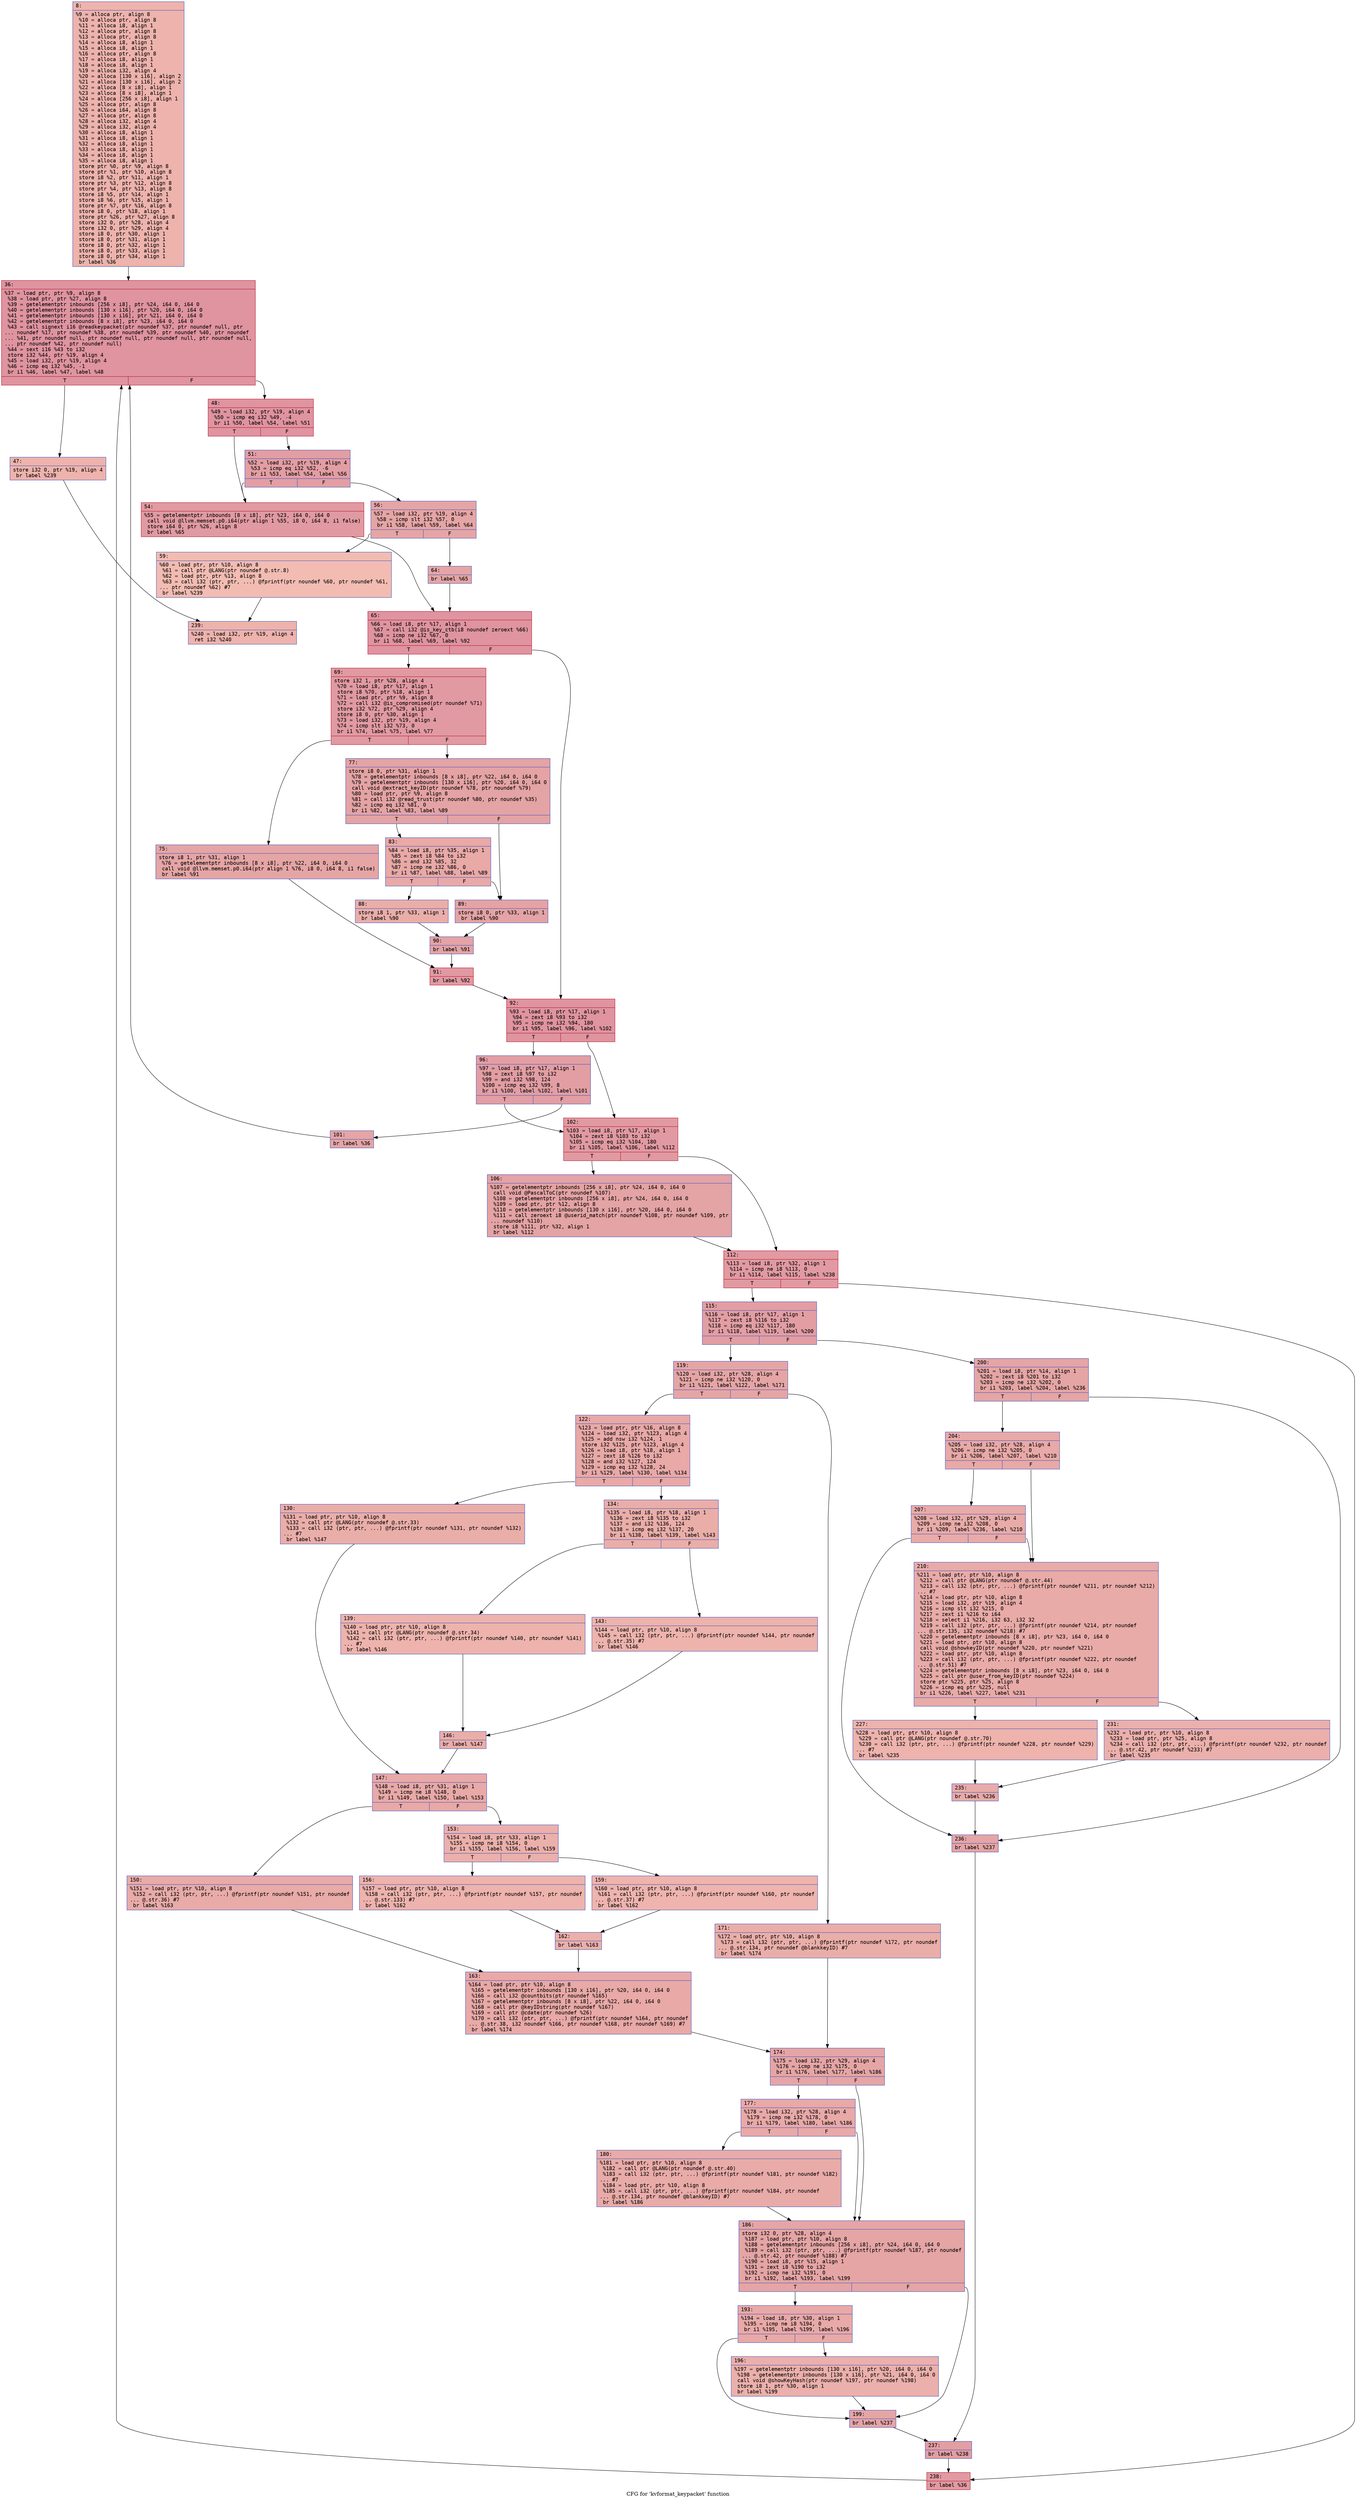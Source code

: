 digraph "CFG for 'kvformat_keypacket' function" {
	label="CFG for 'kvformat_keypacket' function";

	Node0x6000011ef0c0 [shape=record,color="#3d50c3ff", style=filled, fillcolor="#d6524470" fontname="Courier",label="{8:\l|  %9 = alloca ptr, align 8\l  %10 = alloca ptr, align 8\l  %11 = alloca i8, align 1\l  %12 = alloca ptr, align 8\l  %13 = alloca ptr, align 8\l  %14 = alloca i8, align 1\l  %15 = alloca i8, align 1\l  %16 = alloca ptr, align 8\l  %17 = alloca i8, align 1\l  %18 = alloca i8, align 1\l  %19 = alloca i32, align 4\l  %20 = alloca [130 x i16], align 2\l  %21 = alloca [130 x i16], align 2\l  %22 = alloca [8 x i8], align 1\l  %23 = alloca [8 x i8], align 1\l  %24 = alloca [256 x i8], align 1\l  %25 = alloca ptr, align 8\l  %26 = alloca i64, align 8\l  %27 = alloca ptr, align 8\l  %28 = alloca i32, align 4\l  %29 = alloca i32, align 4\l  %30 = alloca i8, align 1\l  %31 = alloca i8, align 1\l  %32 = alloca i8, align 1\l  %33 = alloca i8, align 1\l  %34 = alloca i8, align 1\l  %35 = alloca i8, align 1\l  store ptr %0, ptr %9, align 8\l  store ptr %1, ptr %10, align 8\l  store i8 %2, ptr %11, align 1\l  store ptr %3, ptr %12, align 8\l  store ptr %4, ptr %13, align 8\l  store i8 %5, ptr %14, align 1\l  store i8 %6, ptr %15, align 1\l  store ptr %7, ptr %16, align 8\l  store i8 0, ptr %18, align 1\l  store ptr %26, ptr %27, align 8\l  store i32 0, ptr %28, align 4\l  store i32 0, ptr %29, align 4\l  store i8 0, ptr %30, align 1\l  store i8 0, ptr %31, align 1\l  store i8 0, ptr %32, align 1\l  store i8 0, ptr %33, align 1\l  store i8 0, ptr %34, align 1\l  br label %36\l}"];
	Node0x6000011ef0c0 -> Node0x6000011ef110[tooltip="8 -> 36\nProbability 100.00%" ];
	Node0x6000011ef110 [shape=record,color="#b70d28ff", style=filled, fillcolor="#b70d2870" fontname="Courier",label="{36:\l|  %37 = load ptr, ptr %9, align 8\l  %38 = load ptr, ptr %27, align 8\l  %39 = getelementptr inbounds [256 x i8], ptr %24, i64 0, i64 0\l  %40 = getelementptr inbounds [130 x i16], ptr %20, i64 0, i64 0\l  %41 = getelementptr inbounds [130 x i16], ptr %21, i64 0, i64 0\l  %42 = getelementptr inbounds [8 x i8], ptr %23, i64 0, i64 0\l  %43 = call signext i16 @readkeypacket(ptr noundef %37, ptr noundef null, ptr\l... noundef %17, ptr noundef %38, ptr noundef %39, ptr noundef %40, ptr noundef\l... %41, ptr noundef null, ptr noundef null, ptr noundef null, ptr noundef null,\l... ptr noundef %42, ptr noundef null)\l  %44 = sext i16 %43 to i32\l  store i32 %44, ptr %19, align 4\l  %45 = load i32, ptr %19, align 4\l  %46 = icmp eq i32 %45, -1\l  br i1 %46, label %47, label %48\l|{<s0>T|<s1>F}}"];
	Node0x6000011ef110:s0 -> Node0x6000011ef160[tooltip="36 -> 47\nProbability 3.12%" ];
	Node0x6000011ef110:s1 -> Node0x6000011ef1b0[tooltip="36 -> 48\nProbability 96.88%" ];
	Node0x6000011ef160 [shape=record,color="#3d50c3ff", style=filled, fillcolor="#d6524470" fontname="Courier",label="{47:\l|  store i32 0, ptr %19, align 4\l  br label %239\l}"];
	Node0x6000011ef160 -> Node0x6000011e82d0[tooltip="47 -> 239\nProbability 100.00%" ];
	Node0x6000011ef1b0 [shape=record,color="#b70d28ff", style=filled, fillcolor="#b70d2870" fontname="Courier",label="{48:\l|  %49 = load i32, ptr %19, align 4\l  %50 = icmp eq i32 %49, -4\l  br i1 %50, label %54, label %51\l|{<s0>T|<s1>F}}"];
	Node0x6000011ef1b0:s0 -> Node0x6000011ef250[tooltip="48 -> 54\nProbability 50.00%" ];
	Node0x6000011ef1b0:s1 -> Node0x6000011ef200[tooltip="48 -> 51\nProbability 50.00%" ];
	Node0x6000011ef200 [shape=record,color="#3d50c3ff", style=filled, fillcolor="#be242e70" fontname="Courier",label="{51:\l|  %52 = load i32, ptr %19, align 4\l  %53 = icmp eq i32 %52, -6\l  br i1 %53, label %54, label %56\l|{<s0>T|<s1>F}}"];
	Node0x6000011ef200:s0 -> Node0x6000011ef250[tooltip="51 -> 54\nProbability 50.00%" ];
	Node0x6000011ef200:s1 -> Node0x6000011ef2a0[tooltip="51 -> 56\nProbability 50.00%" ];
	Node0x6000011ef250 [shape=record,color="#b70d28ff", style=filled, fillcolor="#bb1b2c70" fontname="Courier",label="{54:\l|  %55 = getelementptr inbounds [8 x i8], ptr %23, i64 0, i64 0\l  call void @llvm.memset.p0.i64(ptr align 1 %55, i8 0, i64 8, i1 false)\l  store i64 0, ptr %26, align 8\l  br label %65\l}"];
	Node0x6000011ef250 -> Node0x6000011ef390[tooltip="54 -> 65\nProbability 100.00%" ];
	Node0x6000011ef2a0 [shape=record,color="#3d50c3ff", style=filled, fillcolor="#c5333470" fontname="Courier",label="{56:\l|  %57 = load i32, ptr %19, align 4\l  %58 = icmp slt i32 %57, 0\l  br i1 %58, label %59, label %64\l|{<s0>T|<s1>F}}"];
	Node0x6000011ef2a0:s0 -> Node0x6000011ef2f0[tooltip="56 -> 59\nProbability 3.12%" ];
	Node0x6000011ef2a0:s1 -> Node0x6000011ef340[tooltip="56 -> 64\nProbability 96.88%" ];
	Node0x6000011ef2f0 [shape=record,color="#3d50c3ff", style=filled, fillcolor="#e1675170" fontname="Courier",label="{59:\l|  %60 = load ptr, ptr %10, align 8\l  %61 = call ptr @LANG(ptr noundef @.str.8)\l  %62 = load ptr, ptr %13, align 8\l  %63 = call i32 (ptr, ptr, ...) @fprintf(ptr noundef %60, ptr noundef %61,\l... ptr noundef %62) #7\l  br label %239\l}"];
	Node0x6000011ef2f0 -> Node0x6000011e82d0[tooltip="59 -> 239\nProbability 100.00%" ];
	Node0x6000011ef340 [shape=record,color="#3d50c3ff", style=filled, fillcolor="#c5333470" fontname="Courier",label="{64:\l|  br label %65\l}"];
	Node0x6000011ef340 -> Node0x6000011ef390[tooltip="64 -> 65\nProbability 100.00%" ];
	Node0x6000011ef390 [shape=record,color="#b70d28ff", style=filled, fillcolor="#b70d2870" fontname="Courier",label="{65:\l|  %66 = load i8, ptr %17, align 1\l  %67 = call i32 @is_key_ctb(i8 noundef zeroext %66)\l  %68 = icmp ne i32 %67, 0\l  br i1 %68, label %69, label %92\l|{<s0>T|<s1>F}}"];
	Node0x6000011ef390:s0 -> Node0x6000011ef3e0[tooltip="65 -> 69\nProbability 62.50%" ];
	Node0x6000011ef390:s1 -> Node0x6000011ef660[tooltip="65 -> 92\nProbability 37.50%" ];
	Node0x6000011ef3e0 [shape=record,color="#b70d28ff", style=filled, fillcolor="#bb1b2c70" fontname="Courier",label="{69:\l|  store i32 1, ptr %28, align 4\l  %70 = load i8, ptr %17, align 1\l  store i8 %70, ptr %18, align 1\l  %71 = load ptr, ptr %9, align 8\l  %72 = call i32 @is_compromised(ptr noundef %71)\l  store i32 %72, ptr %29, align 4\l  store i8 0, ptr %30, align 1\l  %73 = load i32, ptr %19, align 4\l  %74 = icmp slt i32 %73, 0\l  br i1 %74, label %75, label %77\l|{<s0>T|<s1>F}}"];
	Node0x6000011ef3e0:s0 -> Node0x6000011ef430[tooltip="69 -> 75\nProbability 37.50%" ];
	Node0x6000011ef3e0:s1 -> Node0x6000011ef480[tooltip="69 -> 77\nProbability 62.50%" ];
	Node0x6000011ef430 [shape=record,color="#3d50c3ff", style=filled, fillcolor="#c5333470" fontname="Courier",label="{75:\l|  store i8 1, ptr %31, align 1\l  %76 = getelementptr inbounds [8 x i8], ptr %22, i64 0, i64 0\l  call void @llvm.memset.p0.i64(ptr align 1 %76, i8 0, i64 8, i1 false)\l  br label %91\l}"];
	Node0x6000011ef430 -> Node0x6000011ef610[tooltip="75 -> 91\nProbability 100.00%" ];
	Node0x6000011ef480 [shape=record,color="#3d50c3ff", style=filled, fillcolor="#c32e3170" fontname="Courier",label="{77:\l|  store i8 0, ptr %31, align 1\l  %78 = getelementptr inbounds [8 x i8], ptr %22, i64 0, i64 0\l  %79 = getelementptr inbounds [130 x i16], ptr %20, i64 0, i64 0\l  call void @extract_keyID(ptr noundef %78, ptr noundef %79)\l  %80 = load ptr, ptr %9, align 8\l  %81 = call i32 @read_trust(ptr noundef %80, ptr noundef %35)\l  %82 = icmp eq i32 %81, 0\l  br i1 %82, label %83, label %89\l|{<s0>T|<s1>F}}"];
	Node0x6000011ef480:s0 -> Node0x6000011ef4d0[tooltip="77 -> 83\nProbability 37.50%" ];
	Node0x6000011ef480:s1 -> Node0x6000011ef570[tooltip="77 -> 89\nProbability 62.50%" ];
	Node0x6000011ef4d0 [shape=record,color="#3d50c3ff", style=filled, fillcolor="#ca3b3770" fontname="Courier",label="{83:\l|  %84 = load i8, ptr %35, align 1\l  %85 = zext i8 %84 to i32\l  %86 = and i32 %85, 32\l  %87 = icmp ne i32 %86, 0\l  br i1 %87, label %88, label %89\l|{<s0>T|<s1>F}}"];
	Node0x6000011ef4d0:s0 -> Node0x6000011ef520[tooltip="83 -> 88\nProbability 50.00%" ];
	Node0x6000011ef4d0:s1 -> Node0x6000011ef570[tooltip="83 -> 89\nProbability 50.00%" ];
	Node0x6000011ef520 [shape=record,color="#3d50c3ff", style=filled, fillcolor="#d0473d70" fontname="Courier",label="{88:\l|  store i8 1, ptr %33, align 1\l  br label %90\l}"];
	Node0x6000011ef520 -> Node0x6000011ef5c0[tooltip="88 -> 90\nProbability 100.00%" ];
	Node0x6000011ef570 [shape=record,color="#3d50c3ff", style=filled, fillcolor="#c32e3170" fontname="Courier",label="{89:\l|  store i8 0, ptr %33, align 1\l  br label %90\l}"];
	Node0x6000011ef570 -> Node0x6000011ef5c0[tooltip="89 -> 90\nProbability 100.00%" ];
	Node0x6000011ef5c0 [shape=record,color="#3d50c3ff", style=filled, fillcolor="#c32e3170" fontname="Courier",label="{90:\l|  br label %91\l}"];
	Node0x6000011ef5c0 -> Node0x6000011ef610[tooltip="90 -> 91\nProbability 100.00%" ];
	Node0x6000011ef610 [shape=record,color="#b70d28ff", style=filled, fillcolor="#bb1b2c70" fontname="Courier",label="{91:\l|  br label %92\l}"];
	Node0x6000011ef610 -> Node0x6000011ef660[tooltip="91 -> 92\nProbability 100.00%" ];
	Node0x6000011ef660 [shape=record,color="#b70d28ff", style=filled, fillcolor="#b70d2870" fontname="Courier",label="{92:\l|  %93 = load i8, ptr %17, align 1\l  %94 = zext i8 %93 to i32\l  %95 = icmp ne i32 %94, 180\l  br i1 %95, label %96, label %102\l|{<s0>T|<s1>F}}"];
	Node0x6000011ef660:s0 -> Node0x6000011ef6b0[tooltip="92 -> 96\nProbability 50.00%" ];
	Node0x6000011ef660:s1 -> Node0x6000011ef750[tooltip="92 -> 102\nProbability 50.00%" ];
	Node0x6000011ef6b0 [shape=record,color="#3d50c3ff", style=filled, fillcolor="#be242e70" fontname="Courier",label="{96:\l|  %97 = load i8, ptr %17, align 1\l  %98 = zext i8 %97 to i32\l  %99 = and i32 %98, 124\l  %100 = icmp eq i32 %99, 8\l  br i1 %100, label %102, label %101\l|{<s0>T|<s1>F}}"];
	Node0x6000011ef6b0:s0 -> Node0x6000011ef750[tooltip="96 -> 102\nProbability 50.00%" ];
	Node0x6000011ef6b0:s1 -> Node0x6000011ef700[tooltip="96 -> 101\nProbability 50.00%" ];
	Node0x6000011ef700 [shape=record,color="#3d50c3ff", style=filled, fillcolor="#c5333470" fontname="Courier",label="{101:\l|  br label %36\l}"];
	Node0x6000011ef700 -> Node0x6000011ef110[tooltip="101 -> 36\nProbability 100.00%" ];
	Node0x6000011ef750 [shape=record,color="#b70d28ff", style=filled, fillcolor="#bb1b2c70" fontname="Courier",label="{102:\l|  %103 = load i8, ptr %17, align 1\l  %104 = zext i8 %103 to i32\l  %105 = icmp eq i32 %104, 180\l  br i1 %105, label %106, label %112\l|{<s0>T|<s1>F}}"];
	Node0x6000011ef750:s0 -> Node0x6000011ef7a0[tooltip="102 -> 106\nProbability 50.00%" ];
	Node0x6000011ef750:s1 -> Node0x6000011ef7f0[tooltip="102 -> 112\nProbability 50.00%" ];
	Node0x6000011ef7a0 [shape=record,color="#3d50c3ff", style=filled, fillcolor="#c32e3170" fontname="Courier",label="{106:\l|  %107 = getelementptr inbounds [256 x i8], ptr %24, i64 0, i64 0\l  call void @PascalToC(ptr noundef %107)\l  %108 = getelementptr inbounds [256 x i8], ptr %24, i64 0, i64 0\l  %109 = load ptr, ptr %12, align 8\l  %110 = getelementptr inbounds [130 x i16], ptr %20, i64 0, i64 0\l  %111 = call zeroext i8 @userid_match(ptr noundef %108, ptr noundef %109, ptr\l... noundef %110)\l  store i8 %111, ptr %32, align 1\l  br label %112\l}"];
	Node0x6000011ef7a0 -> Node0x6000011ef7f0[tooltip="106 -> 112\nProbability 100.00%" ];
	Node0x6000011ef7f0 [shape=record,color="#b70d28ff", style=filled, fillcolor="#bb1b2c70" fontname="Courier",label="{112:\l|  %113 = load i8, ptr %32, align 1\l  %114 = icmp ne i8 %113, 0\l  br i1 %114, label %115, label %238\l|{<s0>T|<s1>F}}"];
	Node0x6000011ef7f0:s0 -> Node0x6000011ef840[tooltip="112 -> 115\nProbability 62.50%" ];
	Node0x6000011ef7f0:s1 -> Node0x6000011e8280[tooltip="112 -> 238\nProbability 37.50%" ];
	Node0x6000011ef840 [shape=record,color="#3d50c3ff", style=filled, fillcolor="#be242e70" fontname="Courier",label="{115:\l|  %116 = load i8, ptr %17, align 1\l  %117 = zext i8 %116 to i32\l  %118 = icmp eq i32 %117, 180\l  br i1 %118, label %119, label %200\l|{<s0>T|<s1>F}}"];
	Node0x6000011ef840:s0 -> Node0x6000011ef890[tooltip="115 -> 119\nProbability 50.00%" ];
	Node0x6000011ef840:s1 -> Node0x6000011eff70[tooltip="115 -> 200\nProbability 50.00%" ];
	Node0x6000011ef890 [shape=record,color="#3d50c3ff", style=filled, fillcolor="#c5333470" fontname="Courier",label="{119:\l|  %120 = load i32, ptr %28, align 4\l  %121 = icmp ne i32 %120, 0\l  br i1 %121, label %122, label %171\l|{<s0>T|<s1>F}}"];
	Node0x6000011ef890:s0 -> Node0x6000011ef8e0[tooltip="119 -> 122\nProbability 62.50%" ];
	Node0x6000011ef890:s1 -> Node0x6000011efcf0[tooltip="119 -> 171\nProbability 37.50%" ];
	Node0x6000011ef8e0 [shape=record,color="#3d50c3ff", style=filled, fillcolor="#ca3b3770" fontname="Courier",label="{122:\l|  %123 = load ptr, ptr %16, align 8\l  %124 = load i32, ptr %123, align 4\l  %125 = add nsw i32 %124, 1\l  store i32 %125, ptr %123, align 4\l  %126 = load i8, ptr %18, align 1\l  %127 = zext i8 %126 to i32\l  %128 = and i32 %127, 124\l  %129 = icmp eq i32 %128, 24\l  br i1 %129, label %130, label %134\l|{<s0>T|<s1>F}}"];
	Node0x6000011ef8e0:s0 -> Node0x6000011ef930[tooltip="122 -> 130\nProbability 50.00%" ];
	Node0x6000011ef8e0:s1 -> Node0x6000011ef980[tooltip="122 -> 134\nProbability 50.00%" ];
	Node0x6000011ef930 [shape=record,color="#3d50c3ff", style=filled, fillcolor="#d0473d70" fontname="Courier",label="{130:\l|  %131 = load ptr, ptr %10, align 8\l  %132 = call ptr @LANG(ptr noundef @.str.33)\l  %133 = call i32 (ptr, ptr, ...) @fprintf(ptr noundef %131, ptr noundef %132)\l... #7\l  br label %147\l}"];
	Node0x6000011ef930 -> Node0x6000011efac0[tooltip="130 -> 147\nProbability 100.00%" ];
	Node0x6000011ef980 [shape=record,color="#3d50c3ff", style=filled, fillcolor="#d0473d70" fontname="Courier",label="{134:\l|  %135 = load i8, ptr %18, align 1\l  %136 = zext i8 %135 to i32\l  %137 = and i32 %136, 124\l  %138 = icmp eq i32 %137, 20\l  br i1 %138, label %139, label %143\l|{<s0>T|<s1>F}}"];
	Node0x6000011ef980:s0 -> Node0x6000011ef9d0[tooltip="134 -> 139\nProbability 50.00%" ];
	Node0x6000011ef980:s1 -> Node0x6000011efa20[tooltip="134 -> 143\nProbability 50.00%" ];
	Node0x6000011ef9d0 [shape=record,color="#3d50c3ff", style=filled, fillcolor="#d6524470" fontname="Courier",label="{139:\l|  %140 = load ptr, ptr %10, align 8\l  %141 = call ptr @LANG(ptr noundef @.str.34)\l  %142 = call i32 (ptr, ptr, ...) @fprintf(ptr noundef %140, ptr noundef %141)\l... #7\l  br label %146\l}"];
	Node0x6000011ef9d0 -> Node0x6000011efa70[tooltip="139 -> 146\nProbability 100.00%" ];
	Node0x6000011efa20 [shape=record,color="#3d50c3ff", style=filled, fillcolor="#d6524470" fontname="Courier",label="{143:\l|  %144 = load ptr, ptr %10, align 8\l  %145 = call i32 (ptr, ptr, ...) @fprintf(ptr noundef %144, ptr noundef\l... @.str.35) #7\l  br label %146\l}"];
	Node0x6000011efa20 -> Node0x6000011efa70[tooltip="143 -> 146\nProbability 100.00%" ];
	Node0x6000011efa70 [shape=record,color="#3d50c3ff", style=filled, fillcolor="#d0473d70" fontname="Courier",label="{146:\l|  br label %147\l}"];
	Node0x6000011efa70 -> Node0x6000011efac0[tooltip="146 -> 147\nProbability 100.00%" ];
	Node0x6000011efac0 [shape=record,color="#3d50c3ff", style=filled, fillcolor="#ca3b3770" fontname="Courier",label="{147:\l|  %148 = load i8, ptr %31, align 1\l  %149 = icmp ne i8 %148, 0\l  br i1 %149, label %150, label %153\l|{<s0>T|<s1>F}}"];
	Node0x6000011efac0:s0 -> Node0x6000011efb10[tooltip="147 -> 150\nProbability 62.50%" ];
	Node0x6000011efac0:s1 -> Node0x6000011efb60[tooltip="147 -> 153\nProbability 37.50%" ];
	Node0x6000011efb10 [shape=record,color="#3d50c3ff", style=filled, fillcolor="#cc403a70" fontname="Courier",label="{150:\l|  %151 = load ptr, ptr %10, align 8\l  %152 = call i32 (ptr, ptr, ...) @fprintf(ptr noundef %151, ptr noundef\l... @.str.36) #7\l  br label %163\l}"];
	Node0x6000011efb10 -> Node0x6000011efca0[tooltip="150 -> 163\nProbability 100.00%" ];
	Node0x6000011efb60 [shape=record,color="#3d50c3ff", style=filled, fillcolor="#d24b4070" fontname="Courier",label="{153:\l|  %154 = load i8, ptr %33, align 1\l  %155 = icmp ne i8 %154, 0\l  br i1 %155, label %156, label %159\l|{<s0>T|<s1>F}}"];
	Node0x6000011efb60:s0 -> Node0x6000011efbb0[tooltip="153 -> 156\nProbability 62.50%" ];
	Node0x6000011efb60:s1 -> Node0x6000011efc00[tooltip="153 -> 159\nProbability 37.50%" ];
	Node0x6000011efbb0 [shape=record,color="#3d50c3ff", style=filled, fillcolor="#d6524470" fontname="Courier",label="{156:\l|  %157 = load ptr, ptr %10, align 8\l  %158 = call i32 (ptr, ptr, ...) @fprintf(ptr noundef %157, ptr noundef\l... @.str.133) #7\l  br label %162\l}"];
	Node0x6000011efbb0 -> Node0x6000011efc50[tooltip="156 -> 162\nProbability 100.00%" ];
	Node0x6000011efc00 [shape=record,color="#3d50c3ff", style=filled, fillcolor="#d8564670" fontname="Courier",label="{159:\l|  %160 = load ptr, ptr %10, align 8\l  %161 = call i32 (ptr, ptr, ...) @fprintf(ptr noundef %160, ptr noundef\l... @.str.37) #7\l  br label %162\l}"];
	Node0x6000011efc00 -> Node0x6000011efc50[tooltip="159 -> 162\nProbability 100.00%" ];
	Node0x6000011efc50 [shape=record,color="#3d50c3ff", style=filled, fillcolor="#d24b4070" fontname="Courier",label="{162:\l|  br label %163\l}"];
	Node0x6000011efc50 -> Node0x6000011efca0[tooltip="162 -> 163\nProbability 100.00%" ];
	Node0x6000011efca0 [shape=record,color="#3d50c3ff", style=filled, fillcolor="#ca3b3770" fontname="Courier",label="{163:\l|  %164 = load ptr, ptr %10, align 8\l  %165 = getelementptr inbounds [130 x i16], ptr %20, i64 0, i64 0\l  %166 = call i32 @countbits(ptr noundef %165)\l  %167 = getelementptr inbounds [8 x i8], ptr %22, i64 0, i64 0\l  %168 = call ptr @keyIDstring(ptr noundef %167)\l  %169 = call ptr @cdate(ptr noundef %26)\l  %170 = call i32 (ptr, ptr, ...) @fprintf(ptr noundef %164, ptr noundef\l... @.str.38, i32 noundef %166, ptr noundef %168, ptr noundef %169) #7\l  br label %174\l}"];
	Node0x6000011efca0 -> Node0x6000011efd40[tooltip="163 -> 174\nProbability 100.00%" ];
	Node0x6000011efcf0 [shape=record,color="#3d50c3ff", style=filled, fillcolor="#d0473d70" fontname="Courier",label="{171:\l|  %172 = load ptr, ptr %10, align 8\l  %173 = call i32 (ptr, ptr, ...) @fprintf(ptr noundef %172, ptr noundef\l... @.str.134, ptr noundef @blankkeyID) #7\l  br label %174\l}"];
	Node0x6000011efcf0 -> Node0x6000011efd40[tooltip="171 -> 174\nProbability 100.00%" ];
	Node0x6000011efd40 [shape=record,color="#3d50c3ff", style=filled, fillcolor="#c5333470" fontname="Courier",label="{174:\l|  %175 = load i32, ptr %29, align 4\l  %176 = icmp ne i32 %175, 0\l  br i1 %176, label %177, label %186\l|{<s0>T|<s1>F}}"];
	Node0x6000011efd40:s0 -> Node0x6000011efd90[tooltip="174 -> 177\nProbability 62.50%" ];
	Node0x6000011efd40:s1 -> Node0x6000011efe30[tooltip="174 -> 186\nProbability 37.50%" ];
	Node0x6000011efd90 [shape=record,color="#3d50c3ff", style=filled, fillcolor="#ca3b3770" fontname="Courier",label="{177:\l|  %178 = load i32, ptr %28, align 4\l  %179 = icmp ne i32 %178, 0\l  br i1 %179, label %180, label %186\l|{<s0>T|<s1>F}}"];
	Node0x6000011efd90:s0 -> Node0x6000011efde0[tooltip="177 -> 180\nProbability 62.50%" ];
	Node0x6000011efd90:s1 -> Node0x6000011efe30[tooltip="177 -> 186\nProbability 37.50%" ];
	Node0x6000011efde0 [shape=record,color="#3d50c3ff", style=filled, fillcolor="#cc403a70" fontname="Courier",label="{180:\l|  %181 = load ptr, ptr %10, align 8\l  %182 = call ptr @LANG(ptr noundef @.str.40)\l  %183 = call i32 (ptr, ptr, ...) @fprintf(ptr noundef %181, ptr noundef %182)\l... #7\l  %184 = load ptr, ptr %10, align 8\l  %185 = call i32 (ptr, ptr, ...) @fprintf(ptr noundef %184, ptr noundef\l... @.str.134, ptr noundef @blankkeyID) #7\l  br label %186\l}"];
	Node0x6000011efde0 -> Node0x6000011efe30[tooltip="180 -> 186\nProbability 100.00%" ];
	Node0x6000011efe30 [shape=record,color="#3d50c3ff", style=filled, fillcolor="#c5333470" fontname="Courier",label="{186:\l|  store i32 0, ptr %28, align 4\l  %187 = load ptr, ptr %10, align 8\l  %188 = getelementptr inbounds [256 x i8], ptr %24, i64 0, i64 0\l  %189 = call i32 (ptr, ptr, ...) @fprintf(ptr noundef %187, ptr noundef\l... @.str.42, ptr noundef %188) #7\l  %190 = load i8, ptr %15, align 1\l  %191 = zext i8 %190 to i32\l  %192 = icmp ne i32 %191, 0\l  br i1 %192, label %193, label %199\l|{<s0>T|<s1>F}}"];
	Node0x6000011efe30:s0 -> Node0x6000011efe80[tooltip="186 -> 193\nProbability 62.50%" ];
	Node0x6000011efe30:s1 -> Node0x6000011eff20[tooltip="186 -> 199\nProbability 37.50%" ];
	Node0x6000011efe80 [shape=record,color="#3d50c3ff", style=filled, fillcolor="#ca3b3770" fontname="Courier",label="{193:\l|  %194 = load i8, ptr %30, align 1\l  %195 = icmp ne i8 %194, 0\l  br i1 %195, label %199, label %196\l|{<s0>T|<s1>F}}"];
	Node0x6000011efe80:s0 -> Node0x6000011eff20[tooltip="193 -> 199\nProbability 62.50%" ];
	Node0x6000011efe80:s1 -> Node0x6000011efed0[tooltip="193 -> 196\nProbability 37.50%" ];
	Node0x6000011efed0 [shape=record,color="#3d50c3ff", style=filled, fillcolor="#d24b4070" fontname="Courier",label="{196:\l|  %197 = getelementptr inbounds [130 x i16], ptr %20, i64 0, i64 0\l  %198 = getelementptr inbounds [130 x i16], ptr %21, i64 0, i64 0\l  call void @showKeyHash(ptr noundef %197, ptr noundef %198)\l  store i8 1, ptr %30, align 1\l  br label %199\l}"];
	Node0x6000011efed0 -> Node0x6000011eff20[tooltip="196 -> 199\nProbability 100.00%" ];
	Node0x6000011eff20 [shape=record,color="#3d50c3ff", style=filled, fillcolor="#c5333470" fontname="Courier",label="{199:\l|  br label %237\l}"];
	Node0x6000011eff20 -> Node0x6000011e8230[tooltip="199 -> 237\nProbability 100.00%" ];
	Node0x6000011eff70 [shape=record,color="#3d50c3ff", style=filled, fillcolor="#c5333470" fontname="Courier",label="{200:\l|  %201 = load i8, ptr %14, align 1\l  %202 = zext i8 %201 to i32\l  %203 = icmp ne i32 %202, 0\l  br i1 %203, label %204, label %236\l|{<s0>T|<s1>F}}"];
	Node0x6000011eff70:s0 -> Node0x6000011e8000[tooltip="200 -> 204\nProbability 62.50%" ];
	Node0x6000011eff70:s1 -> Node0x6000011e81e0[tooltip="200 -> 236\nProbability 37.50%" ];
	Node0x6000011e8000 [shape=record,color="#3d50c3ff", style=filled, fillcolor="#ca3b3770" fontname="Courier",label="{204:\l|  %205 = load i32, ptr %28, align 4\l  %206 = icmp ne i32 %205, 0\l  br i1 %206, label %207, label %210\l|{<s0>T|<s1>F}}"];
	Node0x6000011e8000:s0 -> Node0x6000011e8050[tooltip="204 -> 207\nProbability 62.50%" ];
	Node0x6000011e8000:s1 -> Node0x6000011e80a0[tooltip="204 -> 210\nProbability 37.50%" ];
	Node0x6000011e8050 [shape=record,color="#3d50c3ff", style=filled, fillcolor="#cc403a70" fontname="Courier",label="{207:\l|  %208 = load i32, ptr %29, align 4\l  %209 = icmp ne i32 %208, 0\l  br i1 %209, label %236, label %210\l|{<s0>T|<s1>F}}"];
	Node0x6000011e8050:s0 -> Node0x6000011e81e0[tooltip="207 -> 236\nProbability 62.50%" ];
	Node0x6000011e8050:s1 -> Node0x6000011e80a0[tooltip="207 -> 210\nProbability 37.50%" ];
	Node0x6000011e80a0 [shape=record,color="#3d50c3ff", style=filled, fillcolor="#cc403a70" fontname="Courier",label="{210:\l|  %211 = load ptr, ptr %10, align 8\l  %212 = call ptr @LANG(ptr noundef @.str.44)\l  %213 = call i32 (ptr, ptr, ...) @fprintf(ptr noundef %211, ptr noundef %212)\l... #7\l  %214 = load ptr, ptr %10, align 8\l  %215 = load i32, ptr %19, align 4\l  %216 = icmp slt i32 %215, 0\l  %217 = zext i1 %216 to i64\l  %218 = select i1 %216, i32 63, i32 32\l  %219 = call i32 (ptr, ptr, ...) @fprintf(ptr noundef %214, ptr noundef\l... @.str.135, i32 noundef %218) #7\l  %220 = getelementptr inbounds [8 x i8], ptr %23, i64 0, i64 0\l  %221 = load ptr, ptr %10, align 8\l  call void @showkeyID(ptr noundef %220, ptr noundef %221)\l  %222 = load ptr, ptr %10, align 8\l  %223 = call i32 (ptr, ptr, ...) @fprintf(ptr noundef %222, ptr noundef\l... @.str.51) #7\l  %224 = getelementptr inbounds [8 x i8], ptr %23, i64 0, i64 0\l  %225 = call ptr @user_from_keyID(ptr noundef %224)\l  store ptr %225, ptr %25, align 8\l  %226 = icmp eq ptr %225, null\l  br i1 %226, label %227, label %231\l|{<s0>T|<s1>F}}"];
	Node0x6000011e80a0:s0 -> Node0x6000011e80f0[tooltip="210 -> 227\nProbability 37.50%" ];
	Node0x6000011e80a0:s1 -> Node0x6000011e8140[tooltip="210 -> 231\nProbability 62.50%" ];
	Node0x6000011e80f0 [shape=record,color="#3d50c3ff", style=filled, fillcolor="#d6524470" fontname="Courier",label="{227:\l|  %228 = load ptr, ptr %10, align 8\l  %229 = call ptr @LANG(ptr noundef @.str.70)\l  %230 = call i32 (ptr, ptr, ...) @fprintf(ptr noundef %228, ptr noundef %229)\l... #7\l  br label %235\l}"];
	Node0x6000011e80f0 -> Node0x6000011e8190[tooltip="227 -> 235\nProbability 100.00%" ];
	Node0x6000011e8140 [shape=record,color="#3d50c3ff", style=filled, fillcolor="#d24b4070" fontname="Courier",label="{231:\l|  %232 = load ptr, ptr %10, align 8\l  %233 = load ptr, ptr %25, align 8\l  %234 = call i32 (ptr, ptr, ...) @fprintf(ptr noundef %232, ptr noundef\l... @.str.42, ptr noundef %233) #7\l  br label %235\l}"];
	Node0x6000011e8140 -> Node0x6000011e8190[tooltip="231 -> 235\nProbability 100.00%" ];
	Node0x6000011e8190 [shape=record,color="#3d50c3ff", style=filled, fillcolor="#cc403a70" fontname="Courier",label="{235:\l|  br label %236\l}"];
	Node0x6000011e8190 -> Node0x6000011e81e0[tooltip="235 -> 236\nProbability 100.00%" ];
	Node0x6000011e81e0 [shape=record,color="#3d50c3ff", style=filled, fillcolor="#c5333470" fontname="Courier",label="{236:\l|  br label %237\l}"];
	Node0x6000011e81e0 -> Node0x6000011e8230[tooltip="236 -> 237\nProbability 100.00%" ];
	Node0x6000011e8230 [shape=record,color="#3d50c3ff", style=filled, fillcolor="#be242e70" fontname="Courier",label="{237:\l|  br label %238\l}"];
	Node0x6000011e8230 -> Node0x6000011e8280[tooltip="237 -> 238\nProbability 100.00%" ];
	Node0x6000011e8280 [shape=record,color="#b70d28ff", style=filled, fillcolor="#bb1b2c70" fontname="Courier",label="{238:\l|  br label %36\l}"];
	Node0x6000011e8280 -> Node0x6000011ef110[tooltip="238 -> 36\nProbability 100.00%" ];
	Node0x6000011e82d0 [shape=record,color="#3d50c3ff", style=filled, fillcolor="#d6524470" fontname="Courier",label="{239:\l|  %240 = load i32, ptr %19, align 4\l  ret i32 %240\l}"];
}
